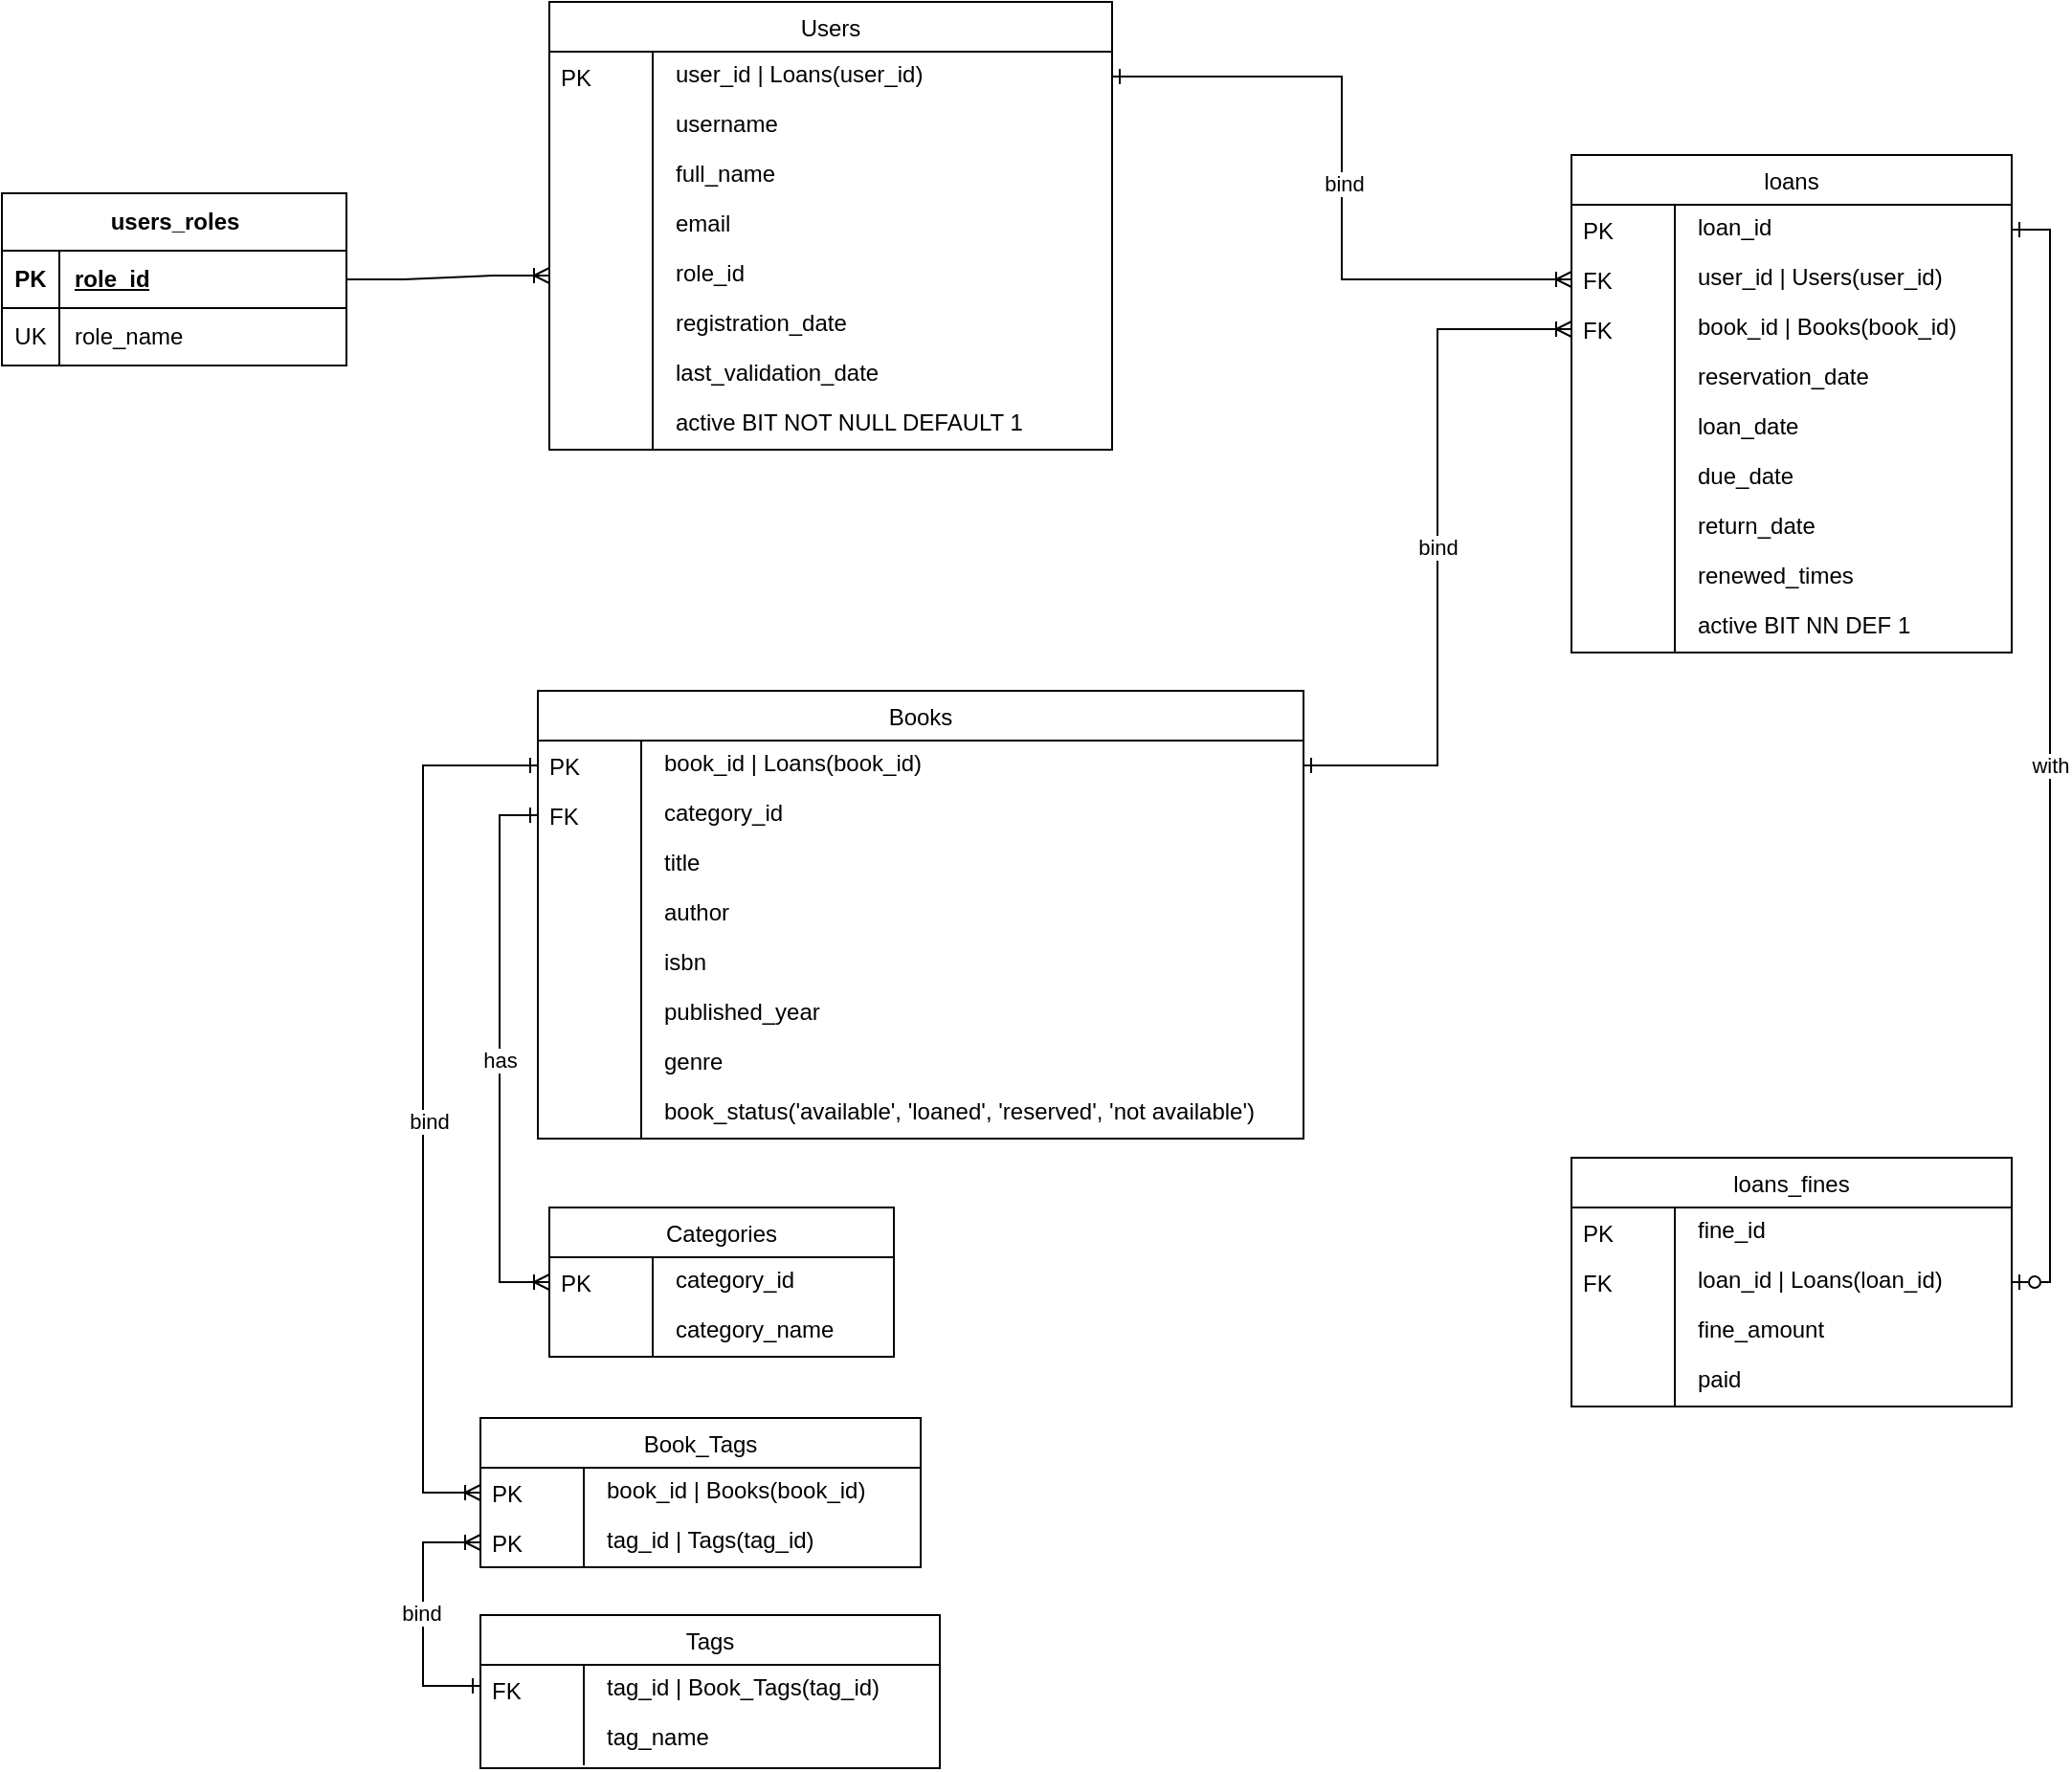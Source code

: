 <mxfile version="22.1.4" type="github">
  <diagram name="Page-1" id="wPOBaZBZE7tNI7YUTWre">
    <mxGraphModel dx="1365" dy="865" grid="1" gridSize="10" guides="1" tooltips="1" connect="1" arrows="1" fold="1" page="1" pageScale="1" pageWidth="850" pageHeight="1100" math="0" shadow="0">
      <root>
        <mxCell id="0" />
        <mxCell id="1" parent="0" />
        <mxCell id="IFfx8L1EMS8ojiexpwJk-1" value="Users" style="swimlane;fontStyle=0;childLayout=stackLayout;horizontal=1;startSize=26;fillColor=default;horizontalStack=0;resizeParent=1;resizeLast=0;collapsible=1;marginBottom=0;swimlaneFillColor=default;align=center;" parent="1" vertex="1">
          <mxGeometry x="556" y="30" width="294" height="234" as="geometry" />
        </mxCell>
        <mxCell id="IFfx8L1EMS8ojiexpwJk-2" value="user_id | Loans(user_id)" style="shape=partialRectangle;top=0;left=0;right=0;bottom=0;align=left;verticalAlign=top;spacingTop=-2;fillColor=none;spacingLeft=64;spacingRight=4;overflow=hidden;rotatable=0;points=[[0,0.5],[1,0.5]];portConstraint=eastwest;dropTarget=0;" parent="IFfx8L1EMS8ojiexpwJk-1" vertex="1">
          <mxGeometry y="26" width="294" height="26" as="geometry" />
        </mxCell>
        <mxCell id="IFfx8L1EMS8ojiexpwJk-3" value="PK" style="shape=partialRectangle;top=0;left=0;bottom=0;fillColor=none;align=left;verticalAlign=middle;spacingLeft=4;spacingRight=4;overflow=hidden;rotatable=180;points=[];portConstraint=eastwest;part=1;" parent="IFfx8L1EMS8ojiexpwJk-2" vertex="1" connectable="0">
          <mxGeometry width="54" height="26" as="geometry" />
        </mxCell>
        <mxCell id="IFfx8L1EMS8ojiexpwJk-4" value="username" style="shape=partialRectangle;top=0;left=0;right=0;bottom=0;align=left;verticalAlign=top;spacingTop=-2;fillColor=none;spacingLeft=64;spacingRight=4;overflow=hidden;rotatable=0;points=[[0,0.5],[1,0.5]];portConstraint=eastwest;dropTarget=0;" parent="IFfx8L1EMS8ojiexpwJk-1" vertex="1">
          <mxGeometry y="52" width="294" height="26" as="geometry" />
        </mxCell>
        <mxCell id="IFfx8L1EMS8ojiexpwJk-5" value="" style="shape=partialRectangle;top=0;left=0;bottom=0;fillColor=none;align=left;verticalAlign=middle;spacingLeft=4;spacingRight=4;overflow=hidden;rotatable=180;points=[];portConstraint=eastwest;part=1;" parent="IFfx8L1EMS8ojiexpwJk-4" vertex="1" connectable="0">
          <mxGeometry width="54" height="26" as="geometry" />
        </mxCell>
        <mxCell id="IFfx8L1EMS8ojiexpwJk-6" value="full_name" style="shape=partialRectangle;top=0;left=0;right=0;bottom=0;align=left;verticalAlign=top;spacingTop=-2;fillColor=none;spacingLeft=64;spacingRight=4;overflow=hidden;rotatable=0;points=[[0,0.5],[1,0.5]];portConstraint=eastwest;dropTarget=0;" parent="IFfx8L1EMS8ojiexpwJk-1" vertex="1">
          <mxGeometry y="78" width="294" height="26" as="geometry" />
        </mxCell>
        <mxCell id="IFfx8L1EMS8ojiexpwJk-7" value="" style="shape=partialRectangle;top=0;left=0;bottom=0;fillColor=none;align=left;verticalAlign=middle;spacingLeft=4;spacingRight=4;overflow=hidden;rotatable=180;points=[];portConstraint=eastwest;part=1;" parent="IFfx8L1EMS8ojiexpwJk-6" vertex="1" connectable="0">
          <mxGeometry width="54" height="26" as="geometry" />
        </mxCell>
        <mxCell id="IFfx8L1EMS8ojiexpwJk-8" value="email" style="shape=partialRectangle;top=0;left=0;right=0;bottom=0;align=left;verticalAlign=top;spacingTop=-2;fillColor=none;spacingLeft=64;spacingRight=4;overflow=hidden;rotatable=0;points=[[0,0.5],[1,0.5]];portConstraint=eastwest;dropTarget=0;" parent="IFfx8L1EMS8ojiexpwJk-1" vertex="1">
          <mxGeometry y="104" width="294" height="26" as="geometry" />
        </mxCell>
        <mxCell id="IFfx8L1EMS8ojiexpwJk-9" value="" style="shape=partialRectangle;top=0;left=0;bottom=0;fillColor=none;align=left;verticalAlign=middle;spacingLeft=4;spacingRight=4;overflow=hidden;rotatable=180;points=[];portConstraint=eastwest;part=1;" parent="IFfx8L1EMS8ojiexpwJk-8" vertex="1" connectable="0">
          <mxGeometry width="54" height="26" as="geometry" />
        </mxCell>
        <mxCell id="IFfx8L1EMS8ojiexpwJk-12" value="role_id" style="shape=partialRectangle;top=0;left=0;right=0;bottom=0;align=left;verticalAlign=top;spacingTop=-2;fillColor=none;spacingLeft=64;spacingRight=4;overflow=hidden;rotatable=0;points=[[0,0.5],[1,0.5]];portConstraint=eastwest;dropTarget=0;" parent="IFfx8L1EMS8ojiexpwJk-1" vertex="1">
          <mxGeometry y="130" width="294" height="26" as="geometry" />
        </mxCell>
        <mxCell id="IFfx8L1EMS8ojiexpwJk-13" value="" style="shape=partialRectangle;top=0;left=0;bottom=0;fillColor=none;align=left;verticalAlign=middle;spacingLeft=4;spacingRight=4;overflow=hidden;rotatable=180;points=[];portConstraint=eastwest;part=1;" parent="IFfx8L1EMS8ojiexpwJk-12" vertex="1" connectable="0">
          <mxGeometry width="54" height="26" as="geometry" />
        </mxCell>
        <mxCell id="IFfx8L1EMS8ojiexpwJk-14" value="registration_date" style="shape=partialRectangle;top=0;left=0;right=0;bottom=0;align=left;verticalAlign=top;spacingTop=-2;fillColor=none;spacingLeft=64;spacingRight=4;overflow=hidden;rotatable=0;points=[[0,0.5],[1,0.5]];portConstraint=eastwest;dropTarget=0;" parent="IFfx8L1EMS8ojiexpwJk-1" vertex="1">
          <mxGeometry y="156" width="294" height="26" as="geometry" />
        </mxCell>
        <mxCell id="IFfx8L1EMS8ojiexpwJk-15" value="" style="shape=partialRectangle;top=0;left=0;bottom=0;fillColor=none;align=left;verticalAlign=middle;spacingLeft=4;spacingRight=4;overflow=hidden;rotatable=180;points=[];portConstraint=eastwest;part=1;" parent="IFfx8L1EMS8ojiexpwJk-14" vertex="1" connectable="0">
          <mxGeometry width="54" height="26" as="geometry" />
        </mxCell>
        <mxCell id="IFfx8L1EMS8ojiexpwJk-16" value="last_validation_date" style="shape=partialRectangle;top=0;left=0;right=0;bottom=0;align=left;verticalAlign=top;spacingTop=-2;fillColor=none;spacingLeft=64;spacingRight=4;overflow=hidden;rotatable=0;points=[[0,0.5],[1,0.5]];portConstraint=eastwest;dropTarget=0;" parent="IFfx8L1EMS8ojiexpwJk-1" vertex="1">
          <mxGeometry y="182" width="294" height="26" as="geometry" />
        </mxCell>
        <mxCell id="IFfx8L1EMS8ojiexpwJk-17" value="" style="shape=partialRectangle;top=0;left=0;bottom=0;fillColor=none;align=left;verticalAlign=middle;spacingLeft=4;spacingRight=4;overflow=hidden;rotatable=180;points=[];portConstraint=eastwest;part=1;" parent="IFfx8L1EMS8ojiexpwJk-16" vertex="1" connectable="0">
          <mxGeometry width="54" height="26" as="geometry" />
        </mxCell>
        <mxCell id="11Q7cU7Zq2iq46txpzJz-1" value="active BIT NOT NULL DEFAULT 1" style="shape=partialRectangle;top=0;left=0;right=0;bottom=0;align=left;verticalAlign=top;spacingTop=-2;fillColor=none;spacingLeft=64;spacingRight=4;overflow=hidden;rotatable=0;points=[[0,0.5],[1,0.5]];portConstraint=eastwest;dropTarget=0;" vertex="1" parent="IFfx8L1EMS8ojiexpwJk-1">
          <mxGeometry y="208" width="294" height="26" as="geometry" />
        </mxCell>
        <mxCell id="11Q7cU7Zq2iq46txpzJz-2" value="" style="shape=partialRectangle;top=0;left=0;bottom=0;fillColor=none;align=left;verticalAlign=middle;spacingLeft=4;spacingRight=4;overflow=hidden;rotatable=180;points=[];portConstraint=eastwest;part=1;" vertex="1" connectable="0" parent="11Q7cU7Zq2iq46txpzJz-1">
          <mxGeometry width="54" height="26" as="geometry" />
        </mxCell>
        <mxCell id="IFfx8L1EMS8ojiexpwJk-20" value="Books" style="swimlane;fontStyle=0;childLayout=stackLayout;horizontal=1;startSize=26;fillColor=default;horizontalStack=0;resizeParent=1;resizeLast=0;collapsible=1;marginBottom=0;swimlaneFillColor=default;align=center;" parent="1" vertex="1">
          <mxGeometry x="550" y="390" width="400" height="234" as="geometry" />
        </mxCell>
        <mxCell id="IFfx8L1EMS8ojiexpwJk-21" value="book_id | Loans(book_id)" style="shape=partialRectangle;top=0;left=0;right=0;bottom=0;align=left;verticalAlign=top;spacingTop=-2;fillColor=none;spacingLeft=64;spacingRight=4;overflow=hidden;rotatable=0;points=[[0,0.5],[1,0.5]];portConstraint=eastwest;dropTarget=0;" parent="IFfx8L1EMS8ojiexpwJk-20" vertex="1">
          <mxGeometry y="26" width="400" height="26" as="geometry" />
        </mxCell>
        <mxCell id="IFfx8L1EMS8ojiexpwJk-22" value="PK" style="shape=partialRectangle;top=0;left=0;bottom=0;fillColor=none;align=left;verticalAlign=middle;spacingLeft=4;spacingRight=4;overflow=hidden;rotatable=180;points=[];portConstraint=eastwest;part=1;" parent="IFfx8L1EMS8ojiexpwJk-21" vertex="1" connectable="0">
          <mxGeometry width="54" height="26" as="geometry" />
        </mxCell>
        <mxCell id="PrtX7hDFaPL1FRTSaG6n-14" value="category_id" style="shape=partialRectangle;top=0;left=0;right=0;bottom=0;align=left;verticalAlign=top;spacingTop=-2;fillColor=none;spacingLeft=64;spacingRight=4;overflow=hidden;rotatable=0;points=[[0,0.5],[1,0.5]];portConstraint=eastwest;dropTarget=0;" parent="IFfx8L1EMS8ojiexpwJk-20" vertex="1">
          <mxGeometry y="52" width="400" height="26" as="geometry" />
        </mxCell>
        <mxCell id="PrtX7hDFaPL1FRTSaG6n-15" value="FK" style="shape=partialRectangle;top=0;left=0;bottom=0;fillColor=none;align=left;verticalAlign=middle;spacingLeft=4;spacingRight=4;overflow=hidden;rotatable=180;points=[];portConstraint=eastwest;part=1;" parent="PrtX7hDFaPL1FRTSaG6n-14" vertex="1" connectable="0">
          <mxGeometry width="54" height="26" as="geometry" />
        </mxCell>
        <mxCell id="IFfx8L1EMS8ojiexpwJk-23" value="title" style="shape=partialRectangle;top=0;left=0;right=0;bottom=0;align=left;verticalAlign=top;spacingTop=-2;fillColor=none;spacingLeft=64;spacingRight=4;overflow=hidden;rotatable=0;points=[[0,0.5],[1,0.5]];portConstraint=eastwest;dropTarget=0;" parent="IFfx8L1EMS8ojiexpwJk-20" vertex="1">
          <mxGeometry y="78" width="400" height="26" as="geometry" />
        </mxCell>
        <mxCell id="IFfx8L1EMS8ojiexpwJk-24" value="" style="shape=partialRectangle;top=0;left=0;bottom=0;fillColor=none;align=left;verticalAlign=middle;spacingLeft=4;spacingRight=4;overflow=hidden;rotatable=180;points=[];portConstraint=eastwest;part=1;" parent="IFfx8L1EMS8ojiexpwJk-23" vertex="1" connectable="0">
          <mxGeometry width="54" height="26" as="geometry" />
        </mxCell>
        <mxCell id="IFfx8L1EMS8ojiexpwJk-25" value="author" style="shape=partialRectangle;top=0;left=0;right=0;bottom=0;align=left;verticalAlign=top;spacingTop=-2;fillColor=none;spacingLeft=64;spacingRight=4;overflow=hidden;rotatable=0;points=[[0,0.5],[1,0.5]];portConstraint=eastwest;dropTarget=0;" parent="IFfx8L1EMS8ojiexpwJk-20" vertex="1">
          <mxGeometry y="104" width="400" height="26" as="geometry" />
        </mxCell>
        <mxCell id="IFfx8L1EMS8ojiexpwJk-26" value="" style="shape=partialRectangle;top=0;left=0;bottom=0;fillColor=none;align=left;verticalAlign=middle;spacingLeft=4;spacingRight=4;overflow=hidden;rotatable=180;points=[];portConstraint=eastwest;part=1;" parent="IFfx8L1EMS8ojiexpwJk-25" vertex="1" connectable="0">
          <mxGeometry width="54" height="26" as="geometry" />
        </mxCell>
        <mxCell id="IFfx8L1EMS8ojiexpwJk-27" value="isbn" style="shape=partialRectangle;top=0;left=0;right=0;bottom=0;align=left;verticalAlign=top;spacingTop=-2;fillColor=none;spacingLeft=64;spacingRight=4;overflow=hidden;rotatable=0;points=[[0,0.5],[1,0.5]];portConstraint=eastwest;dropTarget=0;" parent="IFfx8L1EMS8ojiexpwJk-20" vertex="1">
          <mxGeometry y="130" width="400" height="26" as="geometry" />
        </mxCell>
        <mxCell id="IFfx8L1EMS8ojiexpwJk-28" value="" style="shape=partialRectangle;top=0;left=0;bottom=0;fillColor=none;align=left;verticalAlign=middle;spacingLeft=4;spacingRight=4;overflow=hidden;rotatable=180;points=[];portConstraint=eastwest;part=1;" parent="IFfx8L1EMS8ojiexpwJk-27" vertex="1" connectable="0">
          <mxGeometry width="54" height="26" as="geometry" />
        </mxCell>
        <mxCell id="IFfx8L1EMS8ojiexpwJk-29" value="published_year" style="shape=partialRectangle;top=0;left=0;right=0;bottom=0;align=left;verticalAlign=top;spacingTop=-2;fillColor=none;spacingLeft=64;spacingRight=4;overflow=hidden;rotatable=0;points=[[0,0.5],[1,0.5]];portConstraint=eastwest;dropTarget=0;" parent="IFfx8L1EMS8ojiexpwJk-20" vertex="1">
          <mxGeometry y="156" width="400" height="26" as="geometry" />
        </mxCell>
        <mxCell id="IFfx8L1EMS8ojiexpwJk-30" value="" style="shape=partialRectangle;top=0;left=0;bottom=0;fillColor=none;align=left;verticalAlign=middle;spacingLeft=4;spacingRight=4;overflow=hidden;rotatable=180;points=[];portConstraint=eastwest;part=1;" parent="IFfx8L1EMS8ojiexpwJk-29" vertex="1" connectable="0">
          <mxGeometry width="54" height="26" as="geometry" />
        </mxCell>
        <mxCell id="IFfx8L1EMS8ojiexpwJk-31" value="genre" style="shape=partialRectangle;top=0;left=0;right=0;bottom=0;align=left;verticalAlign=top;spacingTop=-2;fillColor=none;spacingLeft=64;spacingRight=4;overflow=hidden;rotatable=0;points=[[0,0.5],[1,0.5]];portConstraint=eastwest;dropTarget=0;" parent="IFfx8L1EMS8ojiexpwJk-20" vertex="1">
          <mxGeometry y="182" width="400" height="26" as="geometry" />
        </mxCell>
        <mxCell id="IFfx8L1EMS8ojiexpwJk-32" value="" style="shape=partialRectangle;top=0;left=0;bottom=0;fillColor=none;align=left;verticalAlign=middle;spacingLeft=4;spacingRight=4;overflow=hidden;rotatable=180;points=[];portConstraint=eastwest;part=1;" parent="IFfx8L1EMS8ojiexpwJk-31" vertex="1" connectable="0">
          <mxGeometry width="54" height="26" as="geometry" />
        </mxCell>
        <mxCell id="IFfx8L1EMS8ojiexpwJk-33" value="book_status(&#39;available&#39;, &#39;loaned&#39;, &#39;reserved&#39;, &#39;not available&#39;)" style="shape=partialRectangle;top=0;left=0;right=0;bottom=0;align=left;verticalAlign=top;spacingTop=-2;fillColor=none;spacingLeft=64;spacingRight=4;overflow=hidden;rotatable=0;points=[[0,0.5],[1,0.5]];portConstraint=eastwest;dropTarget=0;" parent="IFfx8L1EMS8ojiexpwJk-20" vertex="1">
          <mxGeometry y="208" width="400" height="26" as="geometry" />
        </mxCell>
        <mxCell id="IFfx8L1EMS8ojiexpwJk-34" value="" style="shape=partialRectangle;top=0;left=0;bottom=0;fillColor=none;align=left;verticalAlign=middle;spacingLeft=4;spacingRight=4;overflow=hidden;rotatable=180;points=[];portConstraint=eastwest;part=1;" parent="IFfx8L1EMS8ojiexpwJk-33" vertex="1" connectable="0">
          <mxGeometry width="54" height="26" as="geometry" />
        </mxCell>
        <mxCell id="IFfx8L1EMS8ojiexpwJk-37" value="loans" style="swimlane;fontStyle=0;childLayout=stackLayout;horizontal=1;startSize=26;fillColor=default;horizontalStack=0;resizeParent=1;resizeLast=0;collapsible=1;marginBottom=0;swimlaneFillColor=default;align=center;" parent="1" vertex="1">
          <mxGeometry x="1090" y="110" width="230" height="260" as="geometry" />
        </mxCell>
        <mxCell id="IFfx8L1EMS8ojiexpwJk-38" value="loan_id" style="shape=partialRectangle;top=0;left=0;right=0;bottom=0;align=left;verticalAlign=top;spacingTop=-2;fillColor=none;spacingLeft=64;spacingRight=4;overflow=hidden;rotatable=0;points=[[0,0.5],[1,0.5]];portConstraint=eastwest;dropTarget=0;" parent="IFfx8L1EMS8ojiexpwJk-37" vertex="1">
          <mxGeometry y="26" width="230" height="26" as="geometry" />
        </mxCell>
        <mxCell id="IFfx8L1EMS8ojiexpwJk-39" value="PK" style="shape=partialRectangle;top=0;left=0;bottom=0;fillColor=none;align=left;verticalAlign=middle;spacingLeft=4;spacingRight=4;overflow=hidden;rotatable=180;points=[];portConstraint=eastwest;part=1;" parent="IFfx8L1EMS8ojiexpwJk-38" vertex="1" connectable="0">
          <mxGeometry width="54" height="26" as="geometry" />
        </mxCell>
        <mxCell id="IFfx8L1EMS8ojiexpwJk-40" value="user_id | Users(user_id)" style="shape=partialRectangle;top=0;left=0;right=0;bottom=0;align=left;verticalAlign=top;spacingTop=-2;fillColor=none;spacingLeft=64;spacingRight=4;overflow=hidden;rotatable=0;points=[[0,0.5],[1,0.5]];portConstraint=eastwest;dropTarget=0;" parent="IFfx8L1EMS8ojiexpwJk-37" vertex="1">
          <mxGeometry y="52" width="230" height="26" as="geometry" />
        </mxCell>
        <mxCell id="IFfx8L1EMS8ojiexpwJk-41" value="FK" style="shape=partialRectangle;top=0;left=0;bottom=0;fillColor=none;align=left;verticalAlign=middle;spacingLeft=4;spacingRight=4;overflow=hidden;rotatable=180;points=[];portConstraint=eastwest;part=1;" parent="IFfx8L1EMS8ojiexpwJk-40" vertex="1" connectable="0">
          <mxGeometry width="54" height="26" as="geometry" />
        </mxCell>
        <mxCell id="IFfx8L1EMS8ojiexpwJk-42" value="book_id | Books(book_id)" style="shape=partialRectangle;top=0;left=0;right=0;bottom=0;align=left;verticalAlign=top;spacingTop=-2;fillColor=none;spacingLeft=64;spacingRight=4;overflow=hidden;rotatable=0;points=[[0,0.5],[1,0.5]];portConstraint=eastwest;dropTarget=0;" parent="IFfx8L1EMS8ojiexpwJk-37" vertex="1">
          <mxGeometry y="78" width="230" height="26" as="geometry" />
        </mxCell>
        <mxCell id="IFfx8L1EMS8ojiexpwJk-43" value="FK" style="shape=partialRectangle;top=0;left=0;bottom=0;fillColor=none;align=left;verticalAlign=middle;spacingLeft=4;spacingRight=4;overflow=hidden;rotatable=180;points=[];portConstraint=eastwest;part=1;" parent="IFfx8L1EMS8ojiexpwJk-42" vertex="1" connectable="0">
          <mxGeometry width="54" height="26" as="geometry" />
        </mxCell>
        <mxCell id="11Q7cU7Zq2iq46txpzJz-19" value="reservation_date" style="shape=partialRectangle;top=0;left=0;right=0;bottom=0;align=left;verticalAlign=top;spacingTop=-2;fillColor=none;spacingLeft=64;spacingRight=4;overflow=hidden;rotatable=0;points=[[0,0.5],[1,0.5]];portConstraint=eastwest;dropTarget=0;" vertex="1" parent="IFfx8L1EMS8ojiexpwJk-37">
          <mxGeometry y="104" width="230" height="26" as="geometry" />
        </mxCell>
        <mxCell id="11Q7cU7Zq2iq46txpzJz-20" value="" style="shape=partialRectangle;top=0;left=0;bottom=0;fillColor=none;align=left;verticalAlign=middle;spacingLeft=4;spacingRight=4;overflow=hidden;rotatable=180;points=[];portConstraint=eastwest;part=1;" vertex="1" connectable="0" parent="11Q7cU7Zq2iq46txpzJz-19">
          <mxGeometry width="54" height="26" as="geometry" />
        </mxCell>
        <mxCell id="IFfx8L1EMS8ojiexpwJk-44" value="loan_date" style="shape=partialRectangle;top=0;left=0;right=0;bottom=0;align=left;verticalAlign=top;spacingTop=-2;fillColor=none;spacingLeft=64;spacingRight=4;overflow=hidden;rotatable=0;points=[[0,0.5],[1,0.5]];portConstraint=eastwest;dropTarget=0;" parent="IFfx8L1EMS8ojiexpwJk-37" vertex="1">
          <mxGeometry y="130" width="230" height="26" as="geometry" />
        </mxCell>
        <mxCell id="IFfx8L1EMS8ojiexpwJk-45" value="" style="shape=partialRectangle;top=0;left=0;bottom=0;fillColor=none;align=left;verticalAlign=middle;spacingLeft=4;spacingRight=4;overflow=hidden;rotatable=180;points=[];portConstraint=eastwest;part=1;" parent="IFfx8L1EMS8ojiexpwJk-44" vertex="1" connectable="0">
          <mxGeometry width="54" height="26" as="geometry" />
        </mxCell>
        <mxCell id="IFfx8L1EMS8ojiexpwJk-46" value="due_date" style="shape=partialRectangle;top=0;left=0;right=0;bottom=0;align=left;verticalAlign=top;spacingTop=-2;fillColor=none;spacingLeft=64;spacingRight=4;overflow=hidden;rotatable=0;points=[[0,0.5],[1,0.5]];portConstraint=eastwest;dropTarget=0;" parent="IFfx8L1EMS8ojiexpwJk-37" vertex="1">
          <mxGeometry y="156" width="230" height="26" as="geometry" />
        </mxCell>
        <mxCell id="IFfx8L1EMS8ojiexpwJk-47" value="" style="shape=partialRectangle;top=0;left=0;bottom=0;fillColor=none;align=left;verticalAlign=middle;spacingLeft=4;spacingRight=4;overflow=hidden;rotatable=180;points=[];portConstraint=eastwest;part=1;" parent="IFfx8L1EMS8ojiexpwJk-46" vertex="1" connectable="0">
          <mxGeometry width="54" height="26" as="geometry" />
        </mxCell>
        <mxCell id="IFfx8L1EMS8ojiexpwJk-48" value="return_date" style="shape=partialRectangle;top=0;left=0;right=0;bottom=0;align=left;verticalAlign=top;spacingTop=-2;fillColor=none;spacingLeft=64;spacingRight=4;overflow=hidden;rotatable=0;points=[[0,0.5],[1,0.5]];portConstraint=eastwest;dropTarget=0;" parent="IFfx8L1EMS8ojiexpwJk-37" vertex="1">
          <mxGeometry y="182" width="230" height="26" as="geometry" />
        </mxCell>
        <mxCell id="IFfx8L1EMS8ojiexpwJk-49" value="" style="shape=partialRectangle;top=0;left=0;bottom=0;fillColor=none;align=left;verticalAlign=middle;spacingLeft=4;spacingRight=4;overflow=hidden;rotatable=180;points=[];portConstraint=eastwest;part=1;" parent="IFfx8L1EMS8ojiexpwJk-48" vertex="1" connectable="0">
          <mxGeometry width="54" height="26" as="geometry" />
        </mxCell>
        <mxCell id="IFfx8L1EMS8ojiexpwJk-50" value="renewed_times" style="shape=partialRectangle;top=0;left=0;right=0;bottom=0;align=left;verticalAlign=top;spacingTop=-2;fillColor=none;spacingLeft=64;spacingRight=4;overflow=hidden;rotatable=0;points=[[0,0.5],[1,0.5]];portConstraint=eastwest;dropTarget=0;" parent="IFfx8L1EMS8ojiexpwJk-37" vertex="1">
          <mxGeometry y="208" width="230" height="26" as="geometry" />
        </mxCell>
        <mxCell id="IFfx8L1EMS8ojiexpwJk-51" value="" style="shape=partialRectangle;top=0;left=0;bottom=0;fillColor=none;align=left;verticalAlign=middle;spacingLeft=4;spacingRight=4;overflow=hidden;rotatable=180;points=[];portConstraint=eastwest;part=1;" parent="IFfx8L1EMS8ojiexpwJk-50" vertex="1" connectable="0">
          <mxGeometry width="54" height="26" as="geometry" />
        </mxCell>
        <mxCell id="11Q7cU7Zq2iq46txpzJz-17" value="active BIT NN DEF 1" style="shape=partialRectangle;top=0;left=0;right=0;bottom=0;align=left;verticalAlign=top;spacingTop=-2;fillColor=none;spacingLeft=64;spacingRight=4;overflow=hidden;rotatable=0;points=[[0,0.5],[1,0.5]];portConstraint=eastwest;dropTarget=0;" vertex="1" parent="IFfx8L1EMS8ojiexpwJk-37">
          <mxGeometry y="234" width="230" height="26" as="geometry" />
        </mxCell>
        <mxCell id="11Q7cU7Zq2iq46txpzJz-18" value="" style="shape=partialRectangle;top=0;left=0;bottom=0;fillColor=none;align=left;verticalAlign=middle;spacingLeft=4;spacingRight=4;overflow=hidden;rotatable=180;points=[];portConstraint=eastwest;part=1;" vertex="1" connectable="0" parent="11Q7cU7Zq2iq46txpzJz-17">
          <mxGeometry width="54" height="26" as="geometry" />
        </mxCell>
        <mxCell id="IFfx8L1EMS8ojiexpwJk-67" value="loans_fines" style="swimlane;fontStyle=0;childLayout=stackLayout;horizontal=1;startSize=26;fillColor=default;horizontalStack=0;resizeParent=1;resizeLast=0;collapsible=1;marginBottom=0;swimlaneFillColor=default;align=center;" parent="1" vertex="1">
          <mxGeometry x="1090" y="634" width="230" height="130" as="geometry" />
        </mxCell>
        <mxCell id="IFfx8L1EMS8ojiexpwJk-68" value="fine_id" style="shape=partialRectangle;top=0;left=0;right=0;bottom=0;align=left;verticalAlign=top;spacingTop=-2;fillColor=none;spacingLeft=64;spacingRight=4;overflow=hidden;rotatable=0;points=[[0,0.5],[1,0.5]];portConstraint=eastwest;dropTarget=0;" parent="IFfx8L1EMS8ojiexpwJk-67" vertex="1">
          <mxGeometry y="26" width="230" height="26" as="geometry" />
        </mxCell>
        <mxCell id="IFfx8L1EMS8ojiexpwJk-69" value="PK" style="shape=partialRectangle;top=0;left=0;bottom=0;fillColor=none;align=left;verticalAlign=middle;spacingLeft=4;spacingRight=4;overflow=hidden;rotatable=180;points=[];portConstraint=eastwest;part=1;" parent="IFfx8L1EMS8ojiexpwJk-68" vertex="1" connectable="0">
          <mxGeometry width="54" height="26" as="geometry" />
        </mxCell>
        <mxCell id="IFfx8L1EMS8ojiexpwJk-70" value="loan_id | Loans(loan_id)" style="shape=partialRectangle;top=0;left=0;right=0;bottom=0;align=left;verticalAlign=top;spacingTop=-2;fillColor=none;spacingLeft=64;spacingRight=4;overflow=hidden;rotatable=0;points=[[0,0.5],[1,0.5]];portConstraint=eastwest;dropTarget=0;" parent="IFfx8L1EMS8ojiexpwJk-67" vertex="1">
          <mxGeometry y="52" width="230" height="26" as="geometry" />
        </mxCell>
        <mxCell id="IFfx8L1EMS8ojiexpwJk-71" value="FK" style="shape=partialRectangle;top=0;left=0;bottom=0;fillColor=none;align=left;verticalAlign=middle;spacingLeft=4;spacingRight=4;overflow=hidden;rotatable=180;points=[];portConstraint=eastwest;part=1;" parent="IFfx8L1EMS8ojiexpwJk-70" vertex="1" connectable="0">
          <mxGeometry width="54" height="26" as="geometry" />
        </mxCell>
        <mxCell id="IFfx8L1EMS8ojiexpwJk-72" value="fine_amount" style="shape=partialRectangle;top=0;left=0;right=0;bottom=0;align=left;verticalAlign=top;spacingTop=-2;fillColor=none;spacingLeft=64;spacingRight=4;overflow=hidden;rotatable=0;points=[[0,0.5],[1,0.5]];portConstraint=eastwest;dropTarget=0;" parent="IFfx8L1EMS8ojiexpwJk-67" vertex="1">
          <mxGeometry y="78" width="230" height="26" as="geometry" />
        </mxCell>
        <mxCell id="IFfx8L1EMS8ojiexpwJk-73" value="" style="shape=partialRectangle;top=0;left=0;bottom=0;fillColor=none;align=left;verticalAlign=middle;spacingLeft=4;spacingRight=4;overflow=hidden;rotatable=180;points=[];portConstraint=eastwest;part=1;" parent="IFfx8L1EMS8ojiexpwJk-72" vertex="1" connectable="0">
          <mxGeometry width="54" height="26" as="geometry" />
        </mxCell>
        <mxCell id="IFfx8L1EMS8ojiexpwJk-74" value="paid" style="shape=partialRectangle;top=0;left=0;right=0;bottom=0;align=left;verticalAlign=top;spacingTop=-2;fillColor=none;spacingLeft=64;spacingRight=4;overflow=hidden;rotatable=0;points=[[0,0.5],[1,0.5]];portConstraint=eastwest;dropTarget=0;" parent="IFfx8L1EMS8ojiexpwJk-67" vertex="1">
          <mxGeometry y="104" width="230" height="26" as="geometry" />
        </mxCell>
        <mxCell id="IFfx8L1EMS8ojiexpwJk-75" value="" style="shape=partialRectangle;top=0;left=0;bottom=0;fillColor=none;align=left;verticalAlign=middle;spacingLeft=4;spacingRight=4;overflow=hidden;rotatable=180;points=[];portConstraint=eastwest;part=1;" parent="IFfx8L1EMS8ojiexpwJk-74" vertex="1" connectable="0">
          <mxGeometry width="54" height="26" as="geometry" />
        </mxCell>
        <mxCell id="PrtX7hDFaPL1FRTSaG6n-5" style="edgeStyle=orthogonalEdgeStyle;rounded=0;orthogonalLoop=1;jettySize=auto;html=1;exitX=1;exitY=0.5;exitDx=0;exitDy=0;startArrow=ERone;startFill=0;endArrow=ERoneToMany;endFill=0;" parent="1" source="IFfx8L1EMS8ojiexpwJk-2" target="IFfx8L1EMS8ojiexpwJk-40" edge="1">
          <mxGeometry relative="1" as="geometry" />
        </mxCell>
        <mxCell id="PrtX7hDFaPL1FRTSaG6n-8" value="bind" style="edgeLabel;html=1;align=center;verticalAlign=middle;resizable=0;points=[];" parent="PrtX7hDFaPL1FRTSaG6n-5" vertex="1" connectable="0">
          <mxGeometry x="0.017" y="1" relative="1" as="geometry">
            <mxPoint as="offset" />
          </mxGeometry>
        </mxCell>
        <mxCell id="PrtX7hDFaPL1FRTSaG6n-6" style="edgeStyle=orthogonalEdgeStyle;rounded=0;orthogonalLoop=1;jettySize=auto;html=1;exitX=1;exitY=0.5;exitDx=0;exitDy=0;entryX=0;entryY=0.5;entryDx=0;entryDy=0;startArrow=ERone;startFill=0;endArrow=ERoneToMany;endFill=0;" parent="1" source="IFfx8L1EMS8ojiexpwJk-21" target="IFfx8L1EMS8ojiexpwJk-42" edge="1">
          <mxGeometry relative="1" as="geometry" />
        </mxCell>
        <mxCell id="PrtX7hDFaPL1FRTSaG6n-9" value="bind" style="edgeLabel;html=1;align=center;verticalAlign=middle;resizable=0;points=[];" parent="PrtX7hDFaPL1FRTSaG6n-6" vertex="1" connectable="0">
          <mxGeometry x="0.005" y="1" relative="1" as="geometry">
            <mxPoint x="1" y="1" as="offset" />
          </mxGeometry>
        </mxCell>
        <mxCell id="PrtX7hDFaPL1FRTSaG6n-16" value="Categories" style="swimlane;fontStyle=0;childLayout=stackLayout;horizontal=1;startSize=26;fillColor=default;horizontalStack=0;resizeParent=1;resizeLast=0;collapsible=1;marginBottom=0;swimlaneFillColor=default;align=center;" parent="1" vertex="1">
          <mxGeometry x="556" y="660" width="180" height="78" as="geometry" />
        </mxCell>
        <mxCell id="PrtX7hDFaPL1FRTSaG6n-17" value="category_id" style="shape=partialRectangle;top=0;left=0;right=0;bottom=0;align=left;verticalAlign=top;spacingTop=-2;fillColor=none;spacingLeft=64;spacingRight=4;overflow=hidden;rotatable=0;points=[[0,0.5],[1,0.5]];portConstraint=eastwest;dropTarget=0;" parent="PrtX7hDFaPL1FRTSaG6n-16" vertex="1">
          <mxGeometry y="26" width="180" height="26" as="geometry" />
        </mxCell>
        <mxCell id="PrtX7hDFaPL1FRTSaG6n-18" value="PK" style="shape=partialRectangle;top=0;left=0;bottom=0;fillColor=none;align=left;verticalAlign=middle;spacingLeft=4;spacingRight=4;overflow=hidden;rotatable=180;points=[];portConstraint=eastwest;part=1;" parent="PrtX7hDFaPL1FRTSaG6n-17" vertex="1" connectable="0">
          <mxGeometry width="54" height="26" as="geometry" />
        </mxCell>
        <mxCell id="PrtX7hDFaPL1FRTSaG6n-19" value="category_name" style="shape=partialRectangle;top=0;left=0;right=0;bottom=0;align=left;verticalAlign=top;spacingTop=-2;fillColor=none;spacingLeft=64;spacingRight=4;overflow=hidden;rotatable=0;points=[[0,0.5],[1,0.5]];portConstraint=eastwest;dropTarget=0;" parent="PrtX7hDFaPL1FRTSaG6n-16" vertex="1">
          <mxGeometry y="52" width="180" height="26" as="geometry" />
        </mxCell>
        <mxCell id="PrtX7hDFaPL1FRTSaG6n-20" value="" style="shape=partialRectangle;top=0;left=0;bottom=0;fillColor=none;align=left;verticalAlign=middle;spacingLeft=4;spacingRight=4;overflow=hidden;rotatable=180;points=[];portConstraint=eastwest;part=1;" parent="PrtX7hDFaPL1FRTSaG6n-19" vertex="1" connectable="0">
          <mxGeometry width="54" height="26" as="geometry" />
        </mxCell>
        <mxCell id="PrtX7hDFaPL1FRTSaG6n-21" style="edgeStyle=orthogonalEdgeStyle;rounded=0;orthogonalLoop=1;jettySize=auto;html=1;startArrow=ERone;startFill=0;endArrow=ERoneToMany;endFill=0;" parent="1" source="PrtX7hDFaPL1FRTSaG6n-14" target="PrtX7hDFaPL1FRTSaG6n-17" edge="1">
          <mxGeometry relative="1" as="geometry">
            <Array as="points">
              <mxPoint x="530" y="455" />
              <mxPoint x="530" y="699" />
            </Array>
          </mxGeometry>
        </mxCell>
        <mxCell id="PrtX7hDFaPL1FRTSaG6n-38" value="has" style="edgeLabel;html=1;align=center;verticalAlign=middle;resizable=0;points=[];" parent="PrtX7hDFaPL1FRTSaG6n-21" vertex="1" connectable="0">
          <mxGeometry x="0.017" relative="1" as="geometry">
            <mxPoint as="offset" />
          </mxGeometry>
        </mxCell>
        <mxCell id="PrtX7hDFaPL1FRTSaG6n-22" value="Tags" style="swimlane;fontStyle=0;childLayout=stackLayout;horizontal=1;startSize=26;fillColor=default;horizontalStack=0;resizeParent=1;resizeLast=0;collapsible=1;marginBottom=0;swimlaneFillColor=default;align=center;" parent="1" vertex="1">
          <mxGeometry x="520" y="873" width="240" height="80" as="geometry" />
        </mxCell>
        <mxCell id="PrtX7hDFaPL1FRTSaG6n-23" value="tag_id | Book_Tags(tag_id)" style="shape=partialRectangle;top=0;left=0;right=0;bottom=0;align=left;verticalAlign=top;spacingTop=-2;fillColor=none;spacingLeft=64;spacingRight=4;overflow=hidden;rotatable=0;points=[[0,0.5],[1,0.5]];portConstraint=eastwest;dropTarget=0;" parent="PrtX7hDFaPL1FRTSaG6n-22" vertex="1">
          <mxGeometry y="26" width="240" height="26" as="geometry" />
        </mxCell>
        <mxCell id="PrtX7hDFaPL1FRTSaG6n-24" value="FK" style="shape=partialRectangle;top=0;left=0;bottom=0;fillColor=none;align=left;verticalAlign=middle;spacingLeft=4;spacingRight=4;overflow=hidden;rotatable=180;points=[];portConstraint=eastwest;part=1;" parent="PrtX7hDFaPL1FRTSaG6n-23" vertex="1" connectable="0">
          <mxGeometry width="54" height="26" as="geometry" />
        </mxCell>
        <mxCell id="PrtX7hDFaPL1FRTSaG6n-25" value="tag_name" style="shape=partialRectangle;top=0;left=0;right=0;bottom=0;align=left;verticalAlign=top;spacingTop=-2;fillColor=none;spacingLeft=64;spacingRight=4;overflow=hidden;rotatable=0;points=[[0,0.5],[1,0.5]];portConstraint=eastwest;dropTarget=0;" parent="PrtX7hDFaPL1FRTSaG6n-22" vertex="1">
          <mxGeometry y="52" width="240" height="26" as="geometry" />
        </mxCell>
        <mxCell id="PrtX7hDFaPL1FRTSaG6n-26" value="" style="shape=partialRectangle;top=0;left=0;bottom=0;fillColor=none;align=left;verticalAlign=middle;spacingLeft=4;spacingRight=4;overflow=hidden;rotatable=180;points=[];portConstraint=eastwest;part=1;" parent="PrtX7hDFaPL1FRTSaG6n-25" vertex="1" connectable="0">
          <mxGeometry width="54" height="26" as="geometry" />
        </mxCell>
        <mxCell id="PrtX7hDFaPL1FRTSaG6n-29" value="Book_Tags" style="swimlane;fontStyle=0;childLayout=stackLayout;horizontal=1;startSize=26;fillColor=default;horizontalStack=0;resizeParent=1;resizeLast=0;collapsible=1;marginBottom=0;swimlaneFillColor=default;align=center;" parent="1" vertex="1">
          <mxGeometry x="520" y="770" width="230" height="78" as="geometry" />
        </mxCell>
        <mxCell id="PrtX7hDFaPL1FRTSaG6n-30" value="book_id | Books(book_id)" style="shape=partialRectangle;top=0;left=0;right=0;bottom=0;align=left;verticalAlign=top;spacingTop=-2;fillColor=none;spacingLeft=64;spacingRight=4;overflow=hidden;rotatable=0;points=[[0,0.5],[1,0.5]];portConstraint=eastwest;dropTarget=0;" parent="PrtX7hDFaPL1FRTSaG6n-29" vertex="1">
          <mxGeometry y="26" width="230" height="26" as="geometry" />
        </mxCell>
        <mxCell id="PrtX7hDFaPL1FRTSaG6n-31" value="PK" style="shape=partialRectangle;top=0;left=0;bottom=0;fillColor=none;align=left;verticalAlign=middle;spacingLeft=4;spacingRight=4;overflow=hidden;rotatable=180;points=[];portConstraint=eastwest;part=1;" parent="PrtX7hDFaPL1FRTSaG6n-30" vertex="1" connectable="0">
          <mxGeometry width="54" height="26" as="geometry" />
        </mxCell>
        <mxCell id="PrtX7hDFaPL1FRTSaG6n-32" value="tag_id | Tags(tag_id)" style="shape=partialRectangle;top=0;left=0;right=0;bottom=0;align=left;verticalAlign=top;spacingTop=-2;fillColor=none;spacingLeft=64;spacingRight=4;overflow=hidden;rotatable=0;points=[[0,0.5],[1,0.5]];portConstraint=eastwest;dropTarget=0;" parent="PrtX7hDFaPL1FRTSaG6n-29" vertex="1">
          <mxGeometry y="52" width="230" height="26" as="geometry" />
        </mxCell>
        <mxCell id="PrtX7hDFaPL1FRTSaG6n-33" value="PK" style="shape=partialRectangle;top=0;left=0;bottom=0;fillColor=none;align=left;verticalAlign=middle;spacingLeft=4;spacingRight=4;overflow=hidden;rotatable=180;points=[];portConstraint=eastwest;part=1;" parent="PrtX7hDFaPL1FRTSaG6n-32" vertex="1" connectable="0">
          <mxGeometry width="54" height="26" as="geometry" />
        </mxCell>
        <mxCell id="PrtX7hDFaPL1FRTSaG6n-34" style="rounded=0;orthogonalLoop=1;jettySize=auto;html=1;endArrow=ERoneToMany;endFill=0;startArrow=ERone;startFill=0;edgeStyle=orthogonalEdgeStyle;" parent="1" source="PrtX7hDFaPL1FRTSaG6n-23" target="PrtX7hDFaPL1FRTSaG6n-32" edge="1">
          <mxGeometry relative="1" as="geometry">
            <Array as="points">
              <mxPoint x="490" y="910" />
              <mxPoint x="490" y="835" />
            </Array>
          </mxGeometry>
        </mxCell>
        <mxCell id="PrtX7hDFaPL1FRTSaG6n-37" value="bind" style="edgeLabel;html=1;align=center;verticalAlign=middle;resizable=0;points=[];" parent="PrtX7hDFaPL1FRTSaG6n-34" vertex="1" connectable="0">
          <mxGeometry x="0.008" y="1" relative="1" as="geometry">
            <mxPoint as="offset" />
          </mxGeometry>
        </mxCell>
        <mxCell id="PrtX7hDFaPL1FRTSaG6n-35" style="edgeStyle=orthogonalEdgeStyle;rounded=0;orthogonalLoop=1;jettySize=auto;html=1;exitX=0;exitY=0.5;exitDx=0;exitDy=0;endArrow=ERone;endFill=0;startArrow=ERoneToMany;startFill=0;" parent="1" source="PrtX7hDFaPL1FRTSaG6n-30" target="IFfx8L1EMS8ojiexpwJk-21" edge="1">
          <mxGeometry relative="1" as="geometry">
            <Array as="points">
              <mxPoint x="490" y="809" />
              <mxPoint x="490" y="429" />
            </Array>
          </mxGeometry>
        </mxCell>
        <mxCell id="PrtX7hDFaPL1FRTSaG6n-36" value="bind" style="edgeLabel;html=1;align=center;verticalAlign=middle;resizable=0;points=[];" parent="PrtX7hDFaPL1FRTSaG6n-35" vertex="1" connectable="0">
          <mxGeometry x="-0.046" y="-3" relative="1" as="geometry">
            <mxPoint as="offset" />
          </mxGeometry>
        </mxCell>
        <mxCell id="PrtX7hDFaPL1FRTSaG6n-40" style="rounded=0;orthogonalLoop=1;jettySize=auto;html=1;endArrow=ERzeroToOne;endFill=0;startArrow=ERone;startFill=0;edgeStyle=orthogonalEdgeStyle;exitX=1;exitY=0.5;exitDx=0;exitDy=0;" parent="1" source="IFfx8L1EMS8ojiexpwJk-38" target="IFfx8L1EMS8ojiexpwJk-70" edge="1">
          <mxGeometry relative="1" as="geometry" />
        </mxCell>
        <mxCell id="PrtX7hDFaPL1FRTSaG6n-41" value="with" style="edgeLabel;html=1;align=center;verticalAlign=middle;resizable=0;points=[];" parent="PrtX7hDFaPL1FRTSaG6n-40" vertex="1" connectable="0">
          <mxGeometry x="0.014" relative="1" as="geometry">
            <mxPoint y="1" as="offset" />
          </mxGeometry>
        </mxCell>
        <mxCell id="11Q7cU7Zq2iq46txpzJz-3" value="users_roles" style="shape=table;startSize=30;container=1;collapsible=1;childLayout=tableLayout;fixedRows=1;rowLines=0;fontStyle=1;align=center;resizeLast=1;html=1;" vertex="1" parent="1">
          <mxGeometry x="270" y="130" width="180" height="90" as="geometry" />
        </mxCell>
        <mxCell id="11Q7cU7Zq2iq46txpzJz-4" value="" style="shape=tableRow;horizontal=0;startSize=0;swimlaneHead=0;swimlaneBody=0;fillColor=none;collapsible=0;dropTarget=0;points=[[0,0.5],[1,0.5]];portConstraint=eastwest;top=0;left=0;right=0;bottom=1;" vertex="1" parent="11Q7cU7Zq2iq46txpzJz-3">
          <mxGeometry y="30" width="180" height="30" as="geometry" />
        </mxCell>
        <mxCell id="11Q7cU7Zq2iq46txpzJz-5" value="PK" style="shape=partialRectangle;connectable=0;fillColor=none;top=0;left=0;bottom=0;right=0;fontStyle=1;overflow=hidden;whiteSpace=wrap;html=1;" vertex="1" parent="11Q7cU7Zq2iq46txpzJz-4">
          <mxGeometry width="30" height="30" as="geometry">
            <mxRectangle width="30" height="30" as="alternateBounds" />
          </mxGeometry>
        </mxCell>
        <mxCell id="11Q7cU7Zq2iq46txpzJz-6" value="role_id" style="shape=partialRectangle;connectable=0;fillColor=none;top=0;left=0;bottom=0;right=0;align=left;spacingLeft=6;fontStyle=5;overflow=hidden;whiteSpace=wrap;html=1;" vertex="1" parent="11Q7cU7Zq2iq46txpzJz-4">
          <mxGeometry x="30" width="150" height="30" as="geometry">
            <mxRectangle width="150" height="30" as="alternateBounds" />
          </mxGeometry>
        </mxCell>
        <mxCell id="11Q7cU7Zq2iq46txpzJz-7" value="" style="shape=tableRow;horizontal=0;startSize=0;swimlaneHead=0;swimlaneBody=0;fillColor=none;collapsible=0;dropTarget=0;points=[[0,0.5],[1,0.5]];portConstraint=eastwest;top=0;left=0;right=0;bottom=0;" vertex="1" parent="11Q7cU7Zq2iq46txpzJz-3">
          <mxGeometry y="60" width="180" height="30" as="geometry" />
        </mxCell>
        <mxCell id="11Q7cU7Zq2iq46txpzJz-8" value="UK" style="shape=partialRectangle;connectable=0;fillColor=none;top=0;left=0;bottom=0;right=0;editable=1;overflow=hidden;whiteSpace=wrap;html=1;" vertex="1" parent="11Q7cU7Zq2iq46txpzJz-7">
          <mxGeometry width="30" height="30" as="geometry">
            <mxRectangle width="30" height="30" as="alternateBounds" />
          </mxGeometry>
        </mxCell>
        <mxCell id="11Q7cU7Zq2iq46txpzJz-9" value="role_name" style="shape=partialRectangle;connectable=0;fillColor=none;top=0;left=0;bottom=0;right=0;align=left;spacingLeft=6;overflow=hidden;whiteSpace=wrap;html=1;" vertex="1" parent="11Q7cU7Zq2iq46txpzJz-7">
          <mxGeometry x="30" width="150" height="30" as="geometry">
            <mxRectangle width="150" height="30" as="alternateBounds" />
          </mxGeometry>
        </mxCell>
        <mxCell id="11Q7cU7Zq2iq46txpzJz-16" value="" style="edgeStyle=entityRelationEdgeStyle;fontSize=12;html=1;endArrow=ERoneToMany;rounded=0;" edge="1" parent="1" source="11Q7cU7Zq2iq46txpzJz-4" target="IFfx8L1EMS8ojiexpwJk-12">
          <mxGeometry width="100" height="100" relative="1" as="geometry">
            <mxPoint x="780" y="620" as="sourcePoint" />
            <mxPoint x="880" y="520" as="targetPoint" />
          </mxGeometry>
        </mxCell>
      </root>
    </mxGraphModel>
  </diagram>
</mxfile>

